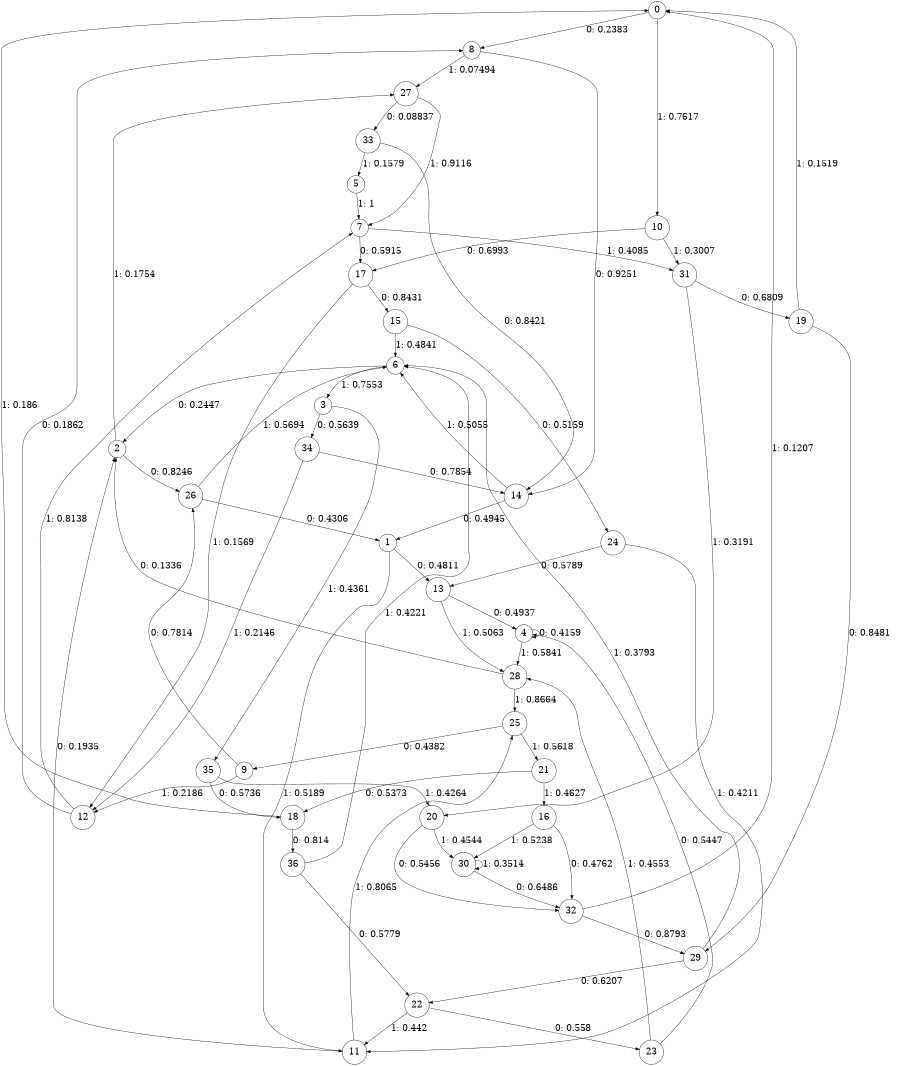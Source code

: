 digraph "ch5faceL7" {
size = "6,8.5";
ratio = "fill";
node [shape = circle];
node [fontsize = 24];
edge [fontsize = 24];
0 -> 8 [label = "0: 0.2383   "];
0 -> 10 [label = "1: 0.7617   "];
1 -> 13 [label = "0: 0.4811   "];
1 -> 11 [label = "1: 0.5189   "];
2 -> 26 [label = "0: 0.8246   "];
2 -> 27 [label = "1: 0.1754   "];
3 -> 34 [label = "0: 0.5639   "];
3 -> 35 [label = "1: 0.4361   "];
4 -> 4 [label = "0: 0.4159   "];
4 -> 28 [label = "1: 0.5841   "];
5 -> 7 [label = "1: 1        "];
6 -> 2 [label = "0: 0.2447   "];
6 -> 3 [label = "1: 0.7553   "];
7 -> 17 [label = "0: 0.5915   "];
7 -> 31 [label = "1: 0.4085   "];
8 -> 14 [label = "0: 0.9251   "];
8 -> 27 [label = "1: 0.07494  "];
9 -> 26 [label = "0: 0.7814   "];
9 -> 12 [label = "1: 0.2186   "];
10 -> 17 [label = "0: 0.6993   "];
10 -> 31 [label = "1: 0.3007   "];
11 -> 2 [label = "0: 0.1935   "];
11 -> 25 [label = "1: 0.8065   "];
12 -> 8 [label = "0: 0.1862   "];
12 -> 7 [label = "1: 0.8138   "];
13 -> 4 [label = "0: 0.4937   "];
13 -> 28 [label = "1: 0.5063   "];
14 -> 1 [label = "0: 0.4945   "];
14 -> 6 [label = "1: 0.5055   "];
15 -> 24 [label = "0: 0.5159   "];
15 -> 6 [label = "1: 0.4841   "];
16 -> 32 [label = "0: 0.4762   "];
16 -> 30 [label = "1: 0.5238   "];
17 -> 15 [label = "0: 0.8431   "];
17 -> 12 [label = "1: 0.1569   "];
18 -> 36 [label = "0: 0.814    "];
18 -> 0 [label = "1: 0.186    "];
19 -> 29 [label = "0: 0.8481   "];
19 -> 0 [label = "1: 0.1519   "];
20 -> 32 [label = "0: 0.5456   "];
20 -> 30 [label = "1: 0.4544   "];
21 -> 18 [label = "0: 0.5373   "];
21 -> 16 [label = "1: 0.4627   "];
22 -> 23 [label = "0: 0.558    "];
22 -> 11 [label = "1: 0.442    "];
23 -> 4 [label = "0: 0.5447   "];
23 -> 28 [label = "1: 0.4553   "];
24 -> 13 [label = "0: 0.5789   "];
24 -> 11 [label = "1: 0.4211   "];
25 -> 9 [label = "0: 0.4382   "];
25 -> 21 [label = "1: 0.5618   "];
26 -> 1 [label = "0: 0.4306   "];
26 -> 6 [label = "1: 0.5694   "];
27 -> 33 [label = "0: 0.08837  "];
27 -> 7 [label = "1: 0.9116   "];
28 -> 2 [label = "0: 0.1336   "];
28 -> 25 [label = "1: 0.8664   "];
29 -> 22 [label = "0: 0.6207   "];
29 -> 6 [label = "1: 0.3793   "];
30 -> 32 [label = "0: 0.6486   "];
30 -> 30 [label = "1: 0.3514   "];
31 -> 19 [label = "0: 0.6809   "];
31 -> 20 [label = "1: 0.3191   "];
32 -> 29 [label = "0: 0.8793   "];
32 -> 0 [label = "1: 0.1207   "];
33 -> 14 [label = "0: 0.8421   "];
33 -> 5 [label = "1: 0.1579   "];
34 -> 14 [label = "0: 0.7854   "];
34 -> 12 [label = "1: 0.2146   "];
35 -> 18 [label = "0: 0.5736   "];
35 -> 20 [label = "1: 0.4264   "];
36 -> 22 [label = "0: 0.5779   "];
36 -> 6 [label = "1: 0.4221   "];
}